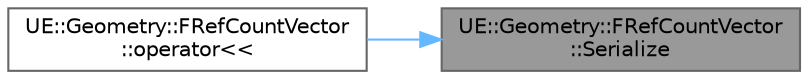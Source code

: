 digraph "UE::Geometry::FRefCountVector::Serialize"
{
 // INTERACTIVE_SVG=YES
 // LATEX_PDF_SIZE
  bgcolor="transparent";
  edge [fontname=Helvetica,fontsize=10,labelfontname=Helvetica,labelfontsize=10];
  node [fontname=Helvetica,fontsize=10,shape=box,height=0.2,width=0.4];
  rankdir="RL";
  Node1 [id="Node000001",label="UE::Geometry::FRefCountVector\l::Serialize",height=0.2,width=0.4,color="gray40", fillcolor="grey60", style="filled", fontcolor="black",tooltip="Serialize FRefCountVector to an archive."];
  Node1 -> Node2 [id="edge1_Node000001_Node000002",dir="back",color="steelblue1",style="solid",tooltip=" "];
  Node2 [id="Node000002",label="UE::Geometry::FRefCountVector\l::operator\<\<",height=0.2,width=0.4,color="grey40", fillcolor="white", style="filled",URL="$d8/d44/classUE_1_1Geometry_1_1FRefCountVector.html#a4d9227300770186d3e2d01e5fded2181",tooltip="Serialization operator for FRefCountVector."];
}
